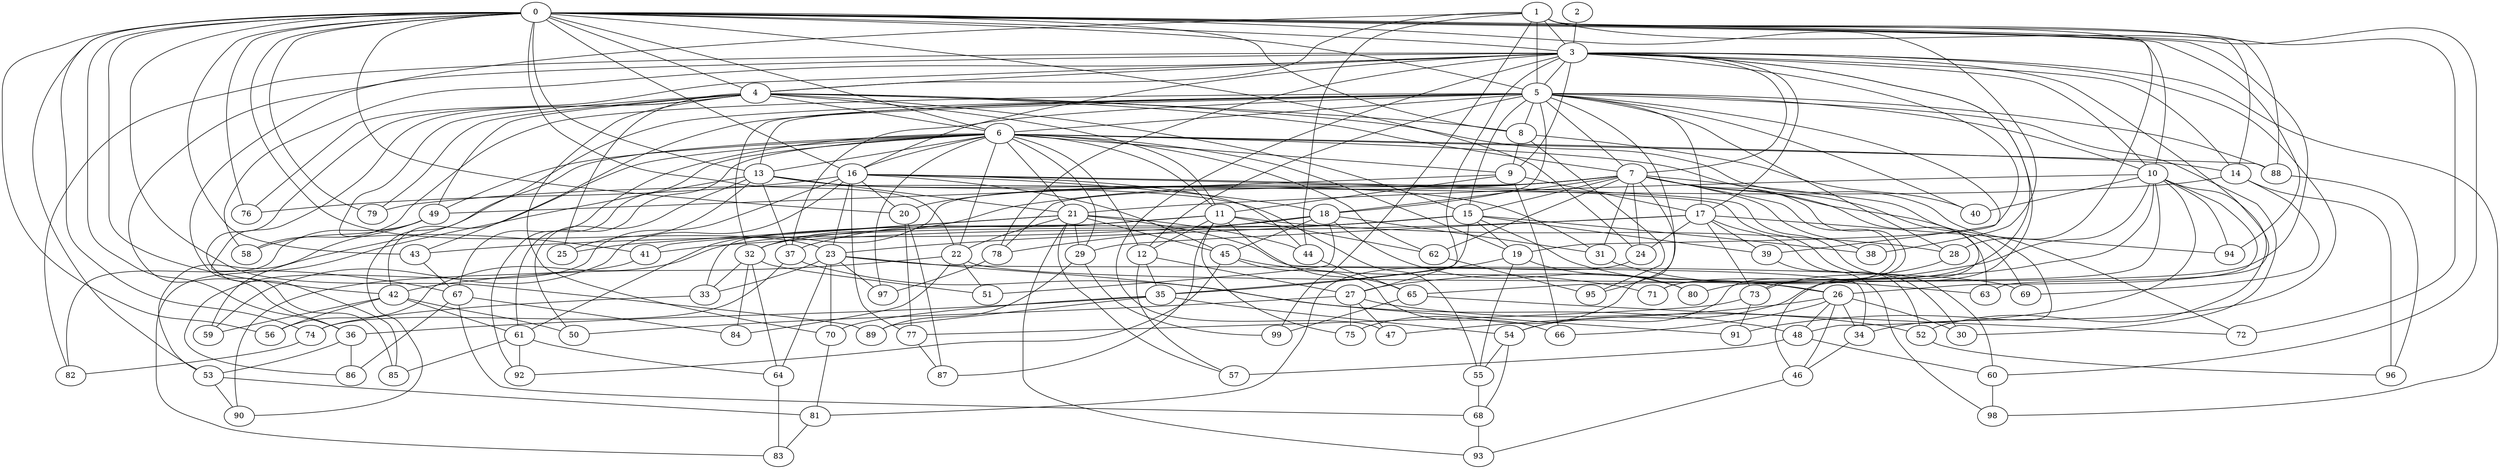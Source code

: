 strict graph "barabasi_albert_graph(100,3)" {
0;
1;
2;
3;
4;
5;
6;
7;
8;
9;
10;
11;
12;
13;
14;
15;
16;
17;
18;
19;
20;
21;
22;
23;
24;
25;
26;
27;
28;
29;
30;
31;
32;
33;
34;
35;
36;
37;
38;
39;
40;
41;
42;
43;
44;
45;
46;
47;
48;
49;
50;
51;
52;
53;
54;
55;
56;
57;
58;
59;
60;
61;
62;
63;
64;
65;
66;
67;
68;
69;
70;
71;
72;
73;
74;
75;
76;
77;
78;
79;
80;
81;
82;
83;
84;
85;
86;
87;
88;
89;
90;
91;
92;
93;
94;
95;
96;
97;
98;
99;
0 -- 3  [is_available=True, prob="1.0"];
0 -- 4  [is_available=True, prob="0.926784387582"];
0 -- 5  [is_available=True, prob="0.700776938161"];
0 -- 6  [is_available=True, prob="0.410980091416"];
0 -- 8  [is_available=True, prob="0.20986086659"];
0 -- 10  [is_available=True, prob="1.0"];
0 -- 13  [is_available=True, prob="1.0"];
0 -- 16  [is_available=True, prob="0.992634437561"];
0 -- 20  [is_available=True, prob="0.68124523243"];
0 -- 22  [is_available=True, prob="0.521916535084"];
0 -- 23  [is_available=True, prob="0.784579645922"];
0 -- 24  [is_available=True, prob="0.198119070523"];
0 -- 36  [is_available=True, prob="1.0"];
0 -- 38  [is_available=True, prob="1.0"];
0 -- 42  [is_available=True, prob="0.81937018076"];
0 -- 43  [is_available=True, prob="0.853008418085"];
0 -- 53  [is_available=True, prob="0.576973780834"];
0 -- 56  [is_available=True, prob="1.0"];
0 -- 60  [is_available=True, prob="0.427491969457"];
0 -- 74  [is_available=True, prob="1.0"];
0 -- 76  [is_available=True, prob="0.66485235096"];
0 -- 79  [is_available=True, prob="0.880787706293"];
0 -- 80  [is_available=True, prob="0.280738226986"];
0 -- 89  [is_available=True, prob="0.859180523917"];
0 -- 94  [is_available=True, prob="1.0"];
1 -- 3  [is_available=True, prob="1.0"];
1 -- 4  [is_available=True, prob="0.795128182005"];
1 -- 5  [is_available=True, prob="0.60887480624"];
1 -- 72  [is_available=True, prob="0.766098499294"];
1 -- 44  [is_available=True, prob="0.815888871908"];
1 -- 14  [is_available=True, prob="0.961220059905"];
1 -- 99  [is_available=True, prob="0.880594710976"];
1 -- 85  [is_available=True, prob="0.644689040987"];
1 -- 88  [is_available=True, prob="0.0842694588845"];
1 -- 28  [is_available=True, prob="0.179104525545"];
2 -- 3  [is_available=True, prob="1.0"];
3 -- 4  [is_available=True, prob="1.0"];
3 -- 5  [is_available=True, prob="0.422290219922"];
3 -- 7  [is_available=True, prob="1.0"];
3 -- 9  [is_available=True, prob="1.0"];
3 -- 10  [is_available=True, prob="0.777916697136"];
3 -- 14  [is_available=True, prob="0.858498297379"];
3 -- 16  [is_available=True, prob="0.836675660792"];
3 -- 17  [is_available=True, prob="0.0987278238546"];
3 -- 19  [is_available=True, prob="1.0"];
3 -- 27  [is_available=True, prob="0.306272245571"];
3 -- 34  [is_available=True, prob="0.742198806821"];
3 -- 36  [is_available=True, prob="0.489654260365"];
3 -- 47  [is_available=True, prob="0.32388497193"];
3 -- 58  [is_available=True, prob="0.614323656853"];
3 -- 63  [is_available=True, prob="1.0"];
3 -- 71  [is_available=True, prob="1.0"];
3 -- 73  [is_available=True, prob="0.974244992073"];
3 -- 76  [is_available=True, prob="1.0"];
3 -- 78  [is_available=True, prob="0.536003570136"];
3 -- 82  [is_available=True, prob="0.367938003556"];
3 -- 98  [is_available=True, prob="0.222822848598"];
4 -- 70  [is_available=True, prob="0.200728061189"];
4 -- 6  [is_available=True, prob="0.180607368983"];
4 -- 7  [is_available=True, prob="1.0"];
4 -- 8  [is_available=True, prob="0.620657581922"];
4 -- 41  [is_available=True, prob="1.0"];
4 -- 11  [is_available=True, prob="0.227856846506"];
4 -- 15  [is_available=True, prob="1.0"];
4 -- 49  [is_available=True, prob="1.0"];
4 -- 67  [is_available=True, prob="0.112781742483"];
4 -- 85  [is_available=True, prob="0.957253061279"];
4 -- 72  [is_available=True, prob="0.54090853218"];
4 -- 25  [is_available=True, prob="0.406134319149"];
4 -- 79  [is_available=True, prob="0.604794873489"];
5 -- 6  [is_available=True, prob="0.14776217247"];
5 -- 7  [is_available=True, prob="0.611131758398"];
5 -- 8  [is_available=True, prob="0.681335363241"];
5 -- 10  [is_available=True, prob="0.392769580919"];
5 -- 12  [is_available=True, prob="0.396520612499"];
5 -- 13  [is_available=True, prob="0.163127253369"];
5 -- 15  [is_available=True, prob="0.28941822338"];
5 -- 17  [is_available=True, prob="0.815685147328"];
5 -- 18  [is_available=True, prob="0.296221464071"];
5 -- 28  [is_available=True, prob="0.227003146194"];
5 -- 30  [is_available=True, prob="0.12470900432"];
5 -- 32  [is_available=True, prob="1.0"];
5 -- 37  [is_available=True, prob="0.617404151468"];
5 -- 39  [is_available=True, prob="0.682755096286"];
5 -- 40  [is_available=True, prob="0.474153240429"];
5 -- 43  [is_available=True, prob="0.15996203547"];
5 -- 58  [is_available=True, prob="1.0"];
5 -- 88  [is_available=True, prob="0.242801155369"];
5 -- 90  [is_available=True, prob="0.950306080659"];
5 -- 95  [is_available=True, prob="1.0"];
6 -- 9  [is_available=True, prob="1.0"];
6 -- 11  [is_available=True, prob="0.949508227564"];
6 -- 12  [is_available=True, prob="0.28157070897"];
6 -- 13  [is_available=True, prob="0.165107818516"];
6 -- 14  [is_available=True, prob="0.133337796287"];
6 -- 16  [is_available=True, prob="0.923141142377"];
6 -- 19  [is_available=True, prob="0.090101264771"];
6 -- 21  [is_available=True, prob="0.0358470592243"];
6 -- 22  [is_available=True, prob="1.0"];
6 -- 29  [is_available=True, prob="0.35843200526"];
6 -- 42  [is_available=True, prob="0.423179088335"];
6 -- 46  [is_available=True, prob="0.451712127787"];
6 -- 49  [is_available=True, prob="0.698493364015"];
6 -- 59  [is_available=True, prob="1.0"];
6 -- 61  [is_available=True, prob="0.552389715996"];
6 -- 62  [is_available=True, prob="0.383580063881"];
6 -- 67  [is_available=True, prob="0.953183497648"];
6 -- 88  [is_available=True, prob="1.0"];
6 -- 92  [is_available=True, prob="1.0"];
6 -- 97  [is_available=True, prob="0.805519022831"];
7 -- 32  [is_available=True, prob="0.659997859814"];
7 -- 38  [is_available=True, prob="0.857518961337"];
7 -- 71  [is_available=True, prob="0.140690759936"];
7 -- 91  [is_available=True, prob="0.0459581544201"];
7 -- 75  [is_available=True, prob="0.173307614055"];
7 -- 78  [is_available=True, prob="0.382358880718"];
7 -- 15  [is_available=True, prob="0.658807165173"];
7 -- 18  [is_available=True, prob="0.949470228215"];
7 -- 20  [is_available=True, prob="1.0"];
7 -- 54  [is_available=True, prob="0.143286685481"];
7 -- 69  [is_available=True, prob="0.897566186706"];
7 -- 24  [is_available=True, prob="0.732027147825"];
7 -- 63  [is_available=True, prob="0.0488987826774"];
7 -- 61  [is_available=True, prob="0.579155602958"];
7 -- 62  [is_available=True, prob="1.0"];
7 -- 31  [is_available=True, prob="1.0"];
8 -- 40  [is_available=True, prob="0.217575184884"];
8 -- 9  [is_available=True, prob="0.424536885778"];
8 -- 95  [is_available=True, prob="0.22079018799"];
9 -- 66  [is_available=True, prob="0.370897031546"];
9 -- 17  [is_available=True, prob="0.241977870836"];
9 -- 11  [is_available=True, prob="0.900495344141"];
9 -- 49  [is_available=True, prob="0.987843296883"];
10 -- 65  [is_available=True, prob="0.900967978022"];
10 -- 40  [is_available=True, prob="0.316923713123"];
10 -- 48  [is_available=True, prob="0.504323570025"];
10 -- 52  [is_available=True, prob="0.0879547287438"];
10 -- 21  [is_available=True, prob="0.450770633475"];
10 -- 54  [is_available=True, prob="1.0"];
10 -- 26  [is_available=True, prob="1.0"];
10 -- 27  [is_available=True, prob="0.473193028685"];
10 -- 94  [is_available=True, prob="0.777132548415"];
11 -- 33  [is_available=True, prob="0.201571990227"];
11 -- 37  [is_available=True, prob="1.0"];
11 -- 65  [is_available=True, prob="0.480384970766"];
11 -- 75  [is_available=True, prob="1.0"];
11 -- 12  [is_available=True, prob="0.974018675376"];
11 -- 87  [is_available=True, prob="0.811967239229"];
11 -- 28  [is_available=True, prob="0.209792685266"];
11 -- 62  [is_available=True, prob="0.336354355843"];
12 -- 35  [is_available=True, prob="0.036172163044"];
12 -- 57  [is_available=True, prob="0.869979197255"];
12 -- 27  [is_available=True, prob="1.0"];
13 -- 50  [is_available=True, prob="0.365939249497"];
13 -- 83  [is_available=True, prob="0.60900838639"];
13 -- 21  [is_available=True, prob="0.30117409764"];
13 -- 55  [is_available=True, prob="0.432397293687"];
13 -- 25  [is_available=True, prob="0.340739424141"];
13 -- 37  [is_available=True, prob="1.0"];
13 -- 31  [is_available=True, prob="0.694797891482"];
14 -- 96  [is_available=True, prob="1.0"];
14 -- 69  [is_available=True, prob="1.0"];
14 -- 79  [is_available=True, prob="0.216597482066"];
15 -- 32  [is_available=True, prob="0.892211957201"];
15 -- 35  [is_available=True, prob="0.63126806132"];
15 -- 38  [is_available=True, prob="0.155918040267"];
15 -- 39  [is_available=True, prob="0.446415329601"];
15 -- 19  [is_available=True, prob="0.305205454448"];
15 -- 23  [is_available=True, prob="0.803188366114"];
15 -- 56  [is_available=True, prob="0.291831366079"];
15 -- 26  [is_available=True, prob="0.889033249791"];
16 -- 76  [is_available=True, prob="0.817818115761"];
16 -- 44  [is_available=True, prob="0.481855519183"];
16 -- 45  [is_available=True, prob="0.413000103424"];
16 -- 77  [is_available=True, prob="0.615047466767"];
16 -- 18  [is_available=True, prob="1.0"];
16 -- 20  [is_available=True, prob="0.634890088561"];
16 -- 86  [is_available=True, prob="0.390871618499"];
16 -- 23  [is_available=True, prob="0.685808636602"];
16 -- 59  [is_available=True, prob="0.663182138601"];
16 -- 60  [is_available=True, prob="0.789316124338"];
16 -- 30  [is_available=True, prob="0.0196110421288"];
17 -- 39  [is_available=True, prob="0.456129151481"];
17 -- 52  [is_available=True, prob="1.0"];
17 -- 73  [is_available=True, prob="0.4280979804"];
17 -- 41  [is_available=True, prob="1.0"];
17 -- 24  [is_available=True, prob="1.0"];
17 -- 29  [is_available=True, prob="0.612733415291"];
17 -- 94  [is_available=True, prob="0.716019088324"];
18 -- 80  [is_available=True, prob="0.0224551988961"];
18 -- 43  [is_available=True, prob="1.0"];
18 -- 45  [is_available=True, prob="0.774831339143"];
18 -- 78  [is_available=True, prob="1.0"];
18 -- 51  [is_available=True, prob="0.0251046052468"];
18 -- 31  [is_available=True, prob="0.803551056427"];
19 -- 35  [is_available=True, prob="0.0323236260127"];
19 -- 80  [is_available=True, prob="0.763049841523"];
19 -- 55  [is_available=True, prob="1.0"];
20 -- 87  [is_available=True, prob="0.901287333345"];
20 -- 77  [is_available=True, prob="0.0562814030868"];
21 -- 34  [is_available=True, prob="0.859085270095"];
21 -- 41  [is_available=True, prob="0.137372565338"];
21 -- 44  [is_available=True, prob="1.0"];
21 -- 93  [is_available=True, prob="1.0"];
21 -- 45  [is_available=True, prob="1.0"];
21 -- 22  [is_available=True, prob="0.892353002444"];
21 -- 57  [is_available=True, prob="0.701455104326"];
21 -- 25  [is_available=True, prob="1.0"];
21 -- 29  [is_available=True, prob="1.0"];
22 -- 42  [is_available=True, prob="1.0"];
22 -- 51  [is_available=True, prob="0.651337117694"];
22 -- 84  [is_available=True, prob="0.908344814815"];
22 -- 26  [is_available=True, prob="0.0231000662156"];
23 -- 33  [is_available=True, prob="0.931294281445"];
23 -- 69  [is_available=True, prob="0.47558290844"];
23 -- 70  [is_available=True, prob="0.844586080061"];
23 -- 97  [is_available=True, prob="0.744047285112"];
23 -- 64  [is_available=True, prob="0.0490082856432"];
23 -- 91  [is_available=True, prob="0.384918694754"];
24 -- 81  [is_available=True, prob="0.856384769562"];
26 -- 34  [is_available=True, prob="1.0"];
26 -- 66  [is_available=True, prob="0.846623389783"];
26 -- 46  [is_available=True, prob="0.862637377021"];
26 -- 48  [is_available=True, prob="0.398794034917"];
26 -- 47  [is_available=True, prob="1.0"];
26 -- 30  [is_available=True, prob="0.983693497847"];
27 -- 75  [is_available=True, prob="0.739823905011"];
27 -- 47  [is_available=True, prob="0.772469645839"];
27 -- 50  [is_available=True, prob="0.924676681196"];
27 -- 52  [is_available=True, prob="0.318972618647"];
28 -- 73  [is_available=True, prob="0.305457168396"];
29 -- 99  [is_available=True, prob="1.0"];
29 -- 89  [is_available=True, prob="0.0953709019132"];
31 -- 63  [is_available=True, prob="0.266723697978"];
32 -- 64  [is_available=True, prob="1.0"];
32 -- 33  [is_available=True, prob="0.0470541921651"];
32 -- 51  [is_available=True, prob="0.128125573463"];
32 -- 84  [is_available=True, prob="0.94434706355"];
33 -- 74  [is_available=True, prob="0.988721995047"];
34 -- 46  [is_available=True, prob="0.961161180364"];
35 -- 36  [is_available=True, prob="1.0"];
35 -- 70  [is_available=True, prob="0.704783878511"];
35 -- 54  [is_available=True, prob="0.264116131054"];
35 -- 89  [is_available=True, prob="0.653965190144"];
36 -- 53  [is_available=True, prob="1.0"];
36 -- 86  [is_available=True, prob="0.973624445957"];
37 -- 48  [is_available=True, prob="0.99636337477"];
37 -- 74  [is_available=True, prob="1.0"];
39 -- 98  [is_available=True, prob="0.572437875471"];
41 -- 90  [is_available=True, prob="0.397686748482"];
42 -- 50  [is_available=True, prob="0.345319269624"];
42 -- 56  [is_available=True, prob="0.42332388771"];
42 -- 59  [is_available=True, prob="0.536685931103"];
42 -- 61  [is_available=True, prob="1.0"];
43 -- 67  [is_available=True, prob="0.955536825057"];
44 -- 65  [is_available=True, prob="1.0"];
45 -- 66  [is_available=True, prob="1.0"];
45 -- 71  [is_available=True, prob="0.409177296441"];
45 -- 92  [is_available=True, prob="0.608985213257"];
46 -- 93  [is_available=True, prob="1.0"];
48 -- 57  [is_available=True, prob="0.601853952162"];
48 -- 60  [is_available=True, prob="0.150547615528"];
49 -- 82  [is_available=True, prob="0.0553394178295"];
49 -- 53  [is_available=True, prob="0.326936564513"];
49 -- 58  [is_available=True, prob="1.0"];
52 -- 96  [is_available=True, prob="1.0"];
53 -- 90  [is_available=True, prob="0.615914054845"];
53 -- 81  [is_available=True, prob="0.110148675781"];
54 -- 55  [is_available=True, prob="1.0"];
54 -- 68  [is_available=True, prob="0.267326014148"];
55 -- 68  [is_available=True, prob="0.327890141708"];
60 -- 98  [is_available=True, prob="0.357391381384"];
61 -- 64  [is_available=True, prob="0.166461234583"];
61 -- 85  [is_available=True, prob="0.845547402518"];
61 -- 92  [is_available=True, prob="0.803183059143"];
62 -- 95  [is_available=True, prob="0.963558108642"];
64 -- 83  [is_available=True, prob="1.0"];
65 -- 72  [is_available=True, prob="0.896264156583"];
65 -- 99  [is_available=True, prob="0.285355397684"];
67 -- 68  [is_available=True, prob="0.946387262814"];
67 -- 84  [is_available=True, prob="0.136973109753"];
67 -- 86  [is_available=True, prob="1.0"];
68 -- 93  [is_available=True, prob="1.0"];
70 -- 81  [is_available=True, prob="1.0"];
73 -- 91  [is_available=True, prob="0.843525189299"];
73 -- 77  [is_available=True, prob="0.535594039297"];
74 -- 82  [is_available=True, prob="1.0"];
77 -- 87  [is_available=True, prob="0.620320012316"];
78 -- 97  [is_available=True, prob="0.535908574525"];
81 -- 83  [is_available=True, prob="0.934294795798"];
88 -- 96  [is_available=True, prob="0.698946050341"];
}
